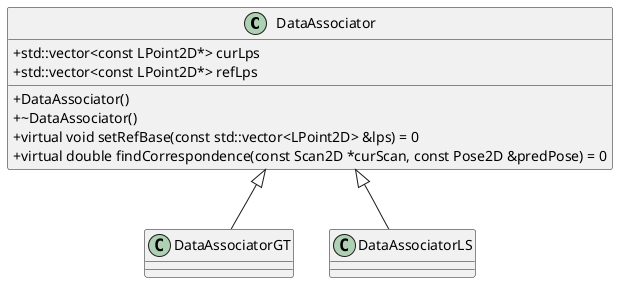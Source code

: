 @startuml

skinparam classAttributeIconSize 0

class DataAssociator{
    + std::vector<const LPoint2D*> curLps
    + std::vector<const LPoint2D*> refLps
    + DataAssociator()
    + ~DataAssociator()
    + virtual void setRefBase(const std::vector<LPoint2D> &lps) = 0
    + virtual double findCorrespondence(const Scan2D *curScan, const Pose2D &predPose) = 0
}

DataAssociator <|-- DataAssociatorGT
DataAssociator <|-- DataAssociatorLS

@enduml